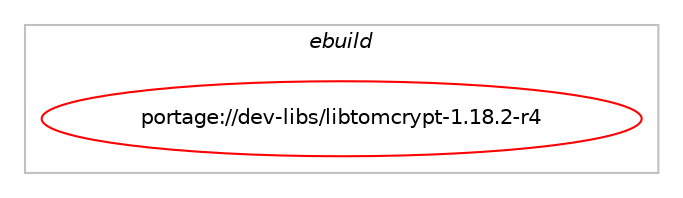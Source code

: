 digraph prolog {

# *************
# Graph options
# *************

newrank=true;
concentrate=true;
compound=true;
graph [rankdir=LR,fontname=Helvetica,fontsize=10,ranksep=1.5];#, ranksep=2.5, nodesep=0.2];
edge  [arrowhead=vee];
node  [fontname=Helvetica,fontsize=10];

# **********
# The ebuild
# **********

subgraph cluster_leftcol {
color=gray;
label=<<i>ebuild</i>>;
id [label="portage://dev-libs/libtomcrypt-1.18.2-r4", color=red, width=4, href="../dev-libs/libtomcrypt-1.18.2-r4.svg"];
}

# ****************
# The dependencies
# ****************

subgraph cluster_midcol {
color=gray;
label=<<i>dependencies</i>>;
subgraph cluster_compile {
fillcolor="#eeeeee";
style=filled;
label=<<i>compile</i>>;
# *** BEGIN UNKNOWN DEPENDENCY TYPE (TODO) ***
# id -> equal(use_conditional_group(positive,gmp,portage://dev-libs/libtomcrypt-1.18.2-r4,[package_dependency(portage://dev-libs/libtomcrypt-1.18.2-r4,install,no,dev-libs,gmp,none,[,,],any_same_slot,[])]))
# *** END UNKNOWN DEPENDENCY TYPE (TODO) ***

# *** BEGIN UNKNOWN DEPENDENCY TYPE (TODO) ***
# id -> equal(use_conditional_group(positive,libtommath,portage://dev-libs/libtomcrypt-1.18.2-r4,[package_dependency(portage://dev-libs/libtomcrypt-1.18.2-r4,install,no,dev-libs,libtommath,none,[,,],any_same_slot,[])]))
# *** END UNKNOWN DEPENDENCY TYPE (TODO) ***

# *** BEGIN UNKNOWN DEPENDENCY TYPE (TODO) ***
# id -> equal(use_conditional_group(positive,tomsfastmath,portage://dev-libs/libtomcrypt-1.18.2-r4,[package_dependency(portage://dev-libs/libtomcrypt-1.18.2-r4,install,no,dev-libs,tomsfastmath,none,[,,],any_same_slot,[])]))
# *** END UNKNOWN DEPENDENCY TYPE (TODO) ***

# *** BEGIN UNKNOWN DEPENDENCY TYPE (TODO) ***
# id -> equal(package_dependency(portage://dev-libs/libtomcrypt-1.18.2-r4,install,no,dev-build,libtool,none,[,,],[],[]))
# *** END UNKNOWN DEPENDENCY TYPE (TODO) ***

}
subgraph cluster_compileandrun {
fillcolor="#eeeeee";
style=filled;
label=<<i>compile and run</i>>;
}
subgraph cluster_run {
fillcolor="#eeeeee";
style=filled;
label=<<i>run</i>>;
# *** BEGIN UNKNOWN DEPENDENCY TYPE (TODO) ***
# id -> equal(use_conditional_group(positive,gmp,portage://dev-libs/libtomcrypt-1.18.2-r4,[package_dependency(portage://dev-libs/libtomcrypt-1.18.2-r4,run,no,dev-libs,gmp,none,[,,],any_same_slot,[])]))
# *** END UNKNOWN DEPENDENCY TYPE (TODO) ***

# *** BEGIN UNKNOWN DEPENDENCY TYPE (TODO) ***
# id -> equal(use_conditional_group(positive,libtommath,portage://dev-libs/libtomcrypt-1.18.2-r4,[package_dependency(portage://dev-libs/libtomcrypt-1.18.2-r4,run,no,dev-libs,libtommath,none,[,,],any_same_slot,[])]))
# *** END UNKNOWN DEPENDENCY TYPE (TODO) ***

# *** BEGIN UNKNOWN DEPENDENCY TYPE (TODO) ***
# id -> equal(use_conditional_group(positive,tomsfastmath,portage://dev-libs/libtomcrypt-1.18.2-r4,[package_dependency(portage://dev-libs/libtomcrypt-1.18.2-r4,run,no,dev-libs,tomsfastmath,none,[,,],any_same_slot,[])]))
# *** END UNKNOWN DEPENDENCY TYPE (TODO) ***

}
}

# **************
# The candidates
# **************

subgraph cluster_choices {
rank=same;
color=gray;
label=<<i>candidates</i>>;

}

}
